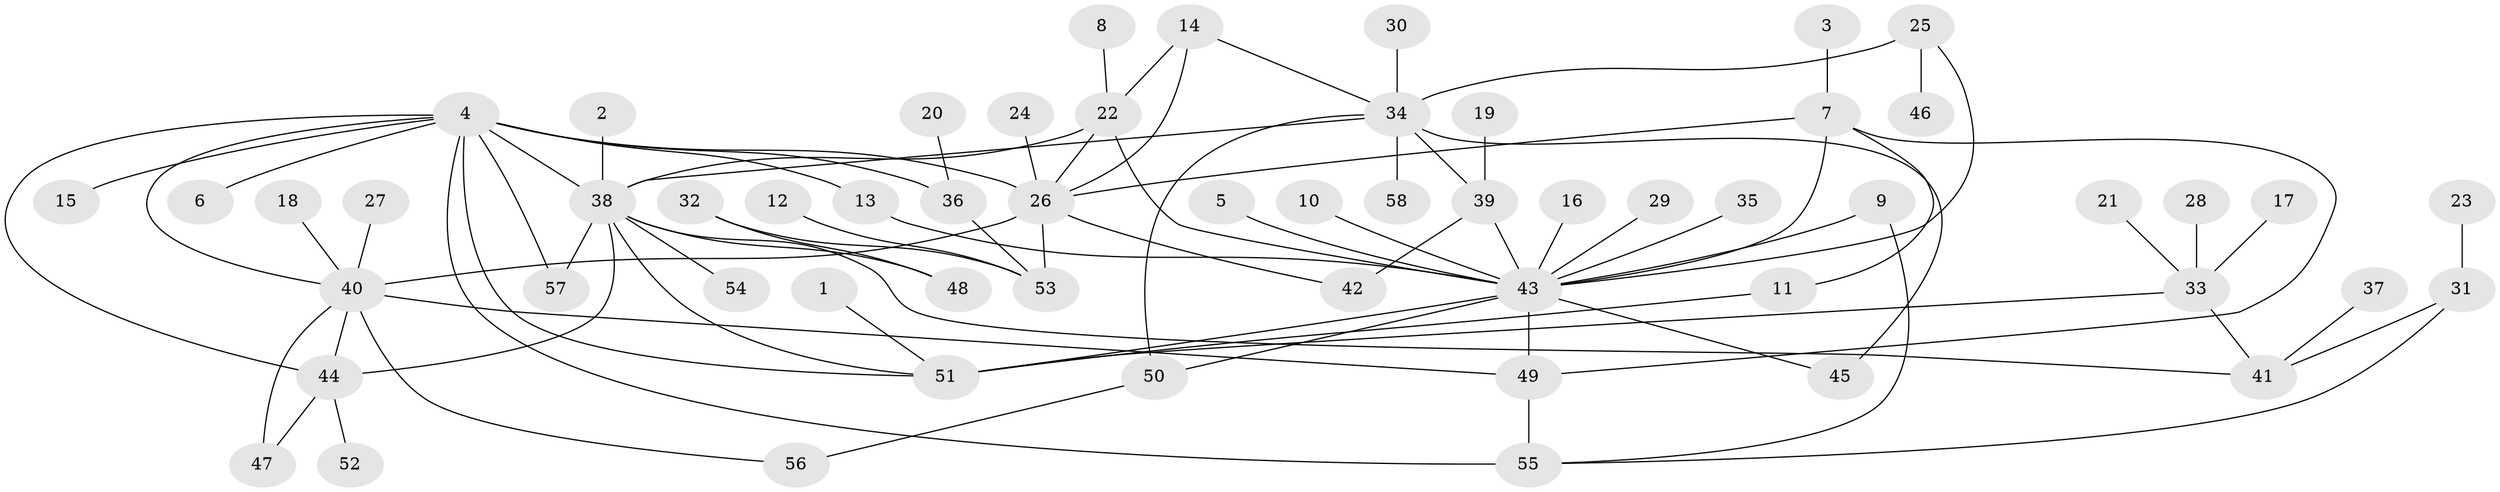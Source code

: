 // original degree distribution, {5: 0.043478260869565216, 4: 0.034782608695652174, 13: 0.008695652173913044, 12: 0.008695652173913044, 16: 0.008695652173913044, 1: 0.4608695652173913, 2: 0.2782608695652174, 7: 0.02608695652173913, 10: 0.008695652173913044, 3: 0.0782608695652174, 9: 0.008695652173913044, 6: 0.034782608695652174}
// Generated by graph-tools (version 1.1) at 2025/50/03/09/25 03:50:00]
// undirected, 58 vertices, 84 edges
graph export_dot {
graph [start="1"]
  node [color=gray90,style=filled];
  1;
  2;
  3;
  4;
  5;
  6;
  7;
  8;
  9;
  10;
  11;
  12;
  13;
  14;
  15;
  16;
  17;
  18;
  19;
  20;
  21;
  22;
  23;
  24;
  25;
  26;
  27;
  28;
  29;
  30;
  31;
  32;
  33;
  34;
  35;
  36;
  37;
  38;
  39;
  40;
  41;
  42;
  43;
  44;
  45;
  46;
  47;
  48;
  49;
  50;
  51;
  52;
  53;
  54;
  55;
  56;
  57;
  58;
  1 -- 51 [weight=1.0];
  2 -- 38 [weight=1.0];
  3 -- 7 [weight=1.0];
  4 -- 6 [weight=1.0];
  4 -- 13 [weight=1.0];
  4 -- 15 [weight=1.0];
  4 -- 26 [weight=1.0];
  4 -- 36 [weight=1.0];
  4 -- 38 [weight=1.0];
  4 -- 40 [weight=1.0];
  4 -- 44 [weight=1.0];
  4 -- 51 [weight=1.0];
  4 -- 55 [weight=2.0];
  4 -- 57 [weight=1.0];
  5 -- 43 [weight=1.0];
  7 -- 11 [weight=1.0];
  7 -- 26 [weight=1.0];
  7 -- 43 [weight=1.0];
  7 -- 49 [weight=1.0];
  8 -- 22 [weight=1.0];
  9 -- 43 [weight=1.0];
  9 -- 55 [weight=1.0];
  10 -- 43 [weight=1.0];
  11 -- 51 [weight=1.0];
  12 -- 53 [weight=1.0];
  13 -- 43 [weight=1.0];
  14 -- 22 [weight=1.0];
  14 -- 26 [weight=1.0];
  14 -- 34 [weight=1.0];
  16 -- 43 [weight=1.0];
  17 -- 33 [weight=1.0];
  18 -- 40 [weight=1.0];
  19 -- 39 [weight=1.0];
  20 -- 36 [weight=1.0];
  21 -- 33 [weight=1.0];
  22 -- 26 [weight=1.0];
  22 -- 38 [weight=1.0];
  22 -- 43 [weight=1.0];
  23 -- 31 [weight=1.0];
  24 -- 26 [weight=1.0];
  25 -- 34 [weight=1.0];
  25 -- 43 [weight=1.0];
  25 -- 46 [weight=1.0];
  26 -- 40 [weight=1.0];
  26 -- 42 [weight=1.0];
  26 -- 53 [weight=1.0];
  27 -- 40 [weight=1.0];
  28 -- 33 [weight=1.0];
  29 -- 43 [weight=1.0];
  30 -- 34 [weight=1.0];
  31 -- 41 [weight=1.0];
  31 -- 55 [weight=1.0];
  32 -- 48 [weight=1.0];
  32 -- 53 [weight=1.0];
  33 -- 41 [weight=1.0];
  33 -- 51 [weight=1.0];
  34 -- 38 [weight=1.0];
  34 -- 39 [weight=1.0];
  34 -- 45 [weight=1.0];
  34 -- 50 [weight=1.0];
  34 -- 58 [weight=1.0];
  35 -- 43 [weight=1.0];
  36 -- 53 [weight=1.0];
  37 -- 41 [weight=1.0];
  38 -- 41 [weight=1.0];
  38 -- 44 [weight=1.0];
  38 -- 48 [weight=1.0];
  38 -- 51 [weight=1.0];
  38 -- 54 [weight=1.0];
  38 -- 57 [weight=1.0];
  39 -- 42 [weight=1.0];
  39 -- 43 [weight=1.0];
  40 -- 44 [weight=1.0];
  40 -- 47 [weight=1.0];
  40 -- 49 [weight=1.0];
  40 -- 56 [weight=1.0];
  43 -- 45 [weight=1.0];
  43 -- 49 [weight=1.0];
  43 -- 50 [weight=1.0];
  43 -- 51 [weight=1.0];
  44 -- 47 [weight=1.0];
  44 -- 52 [weight=1.0];
  49 -- 55 [weight=1.0];
  50 -- 56 [weight=1.0];
}
